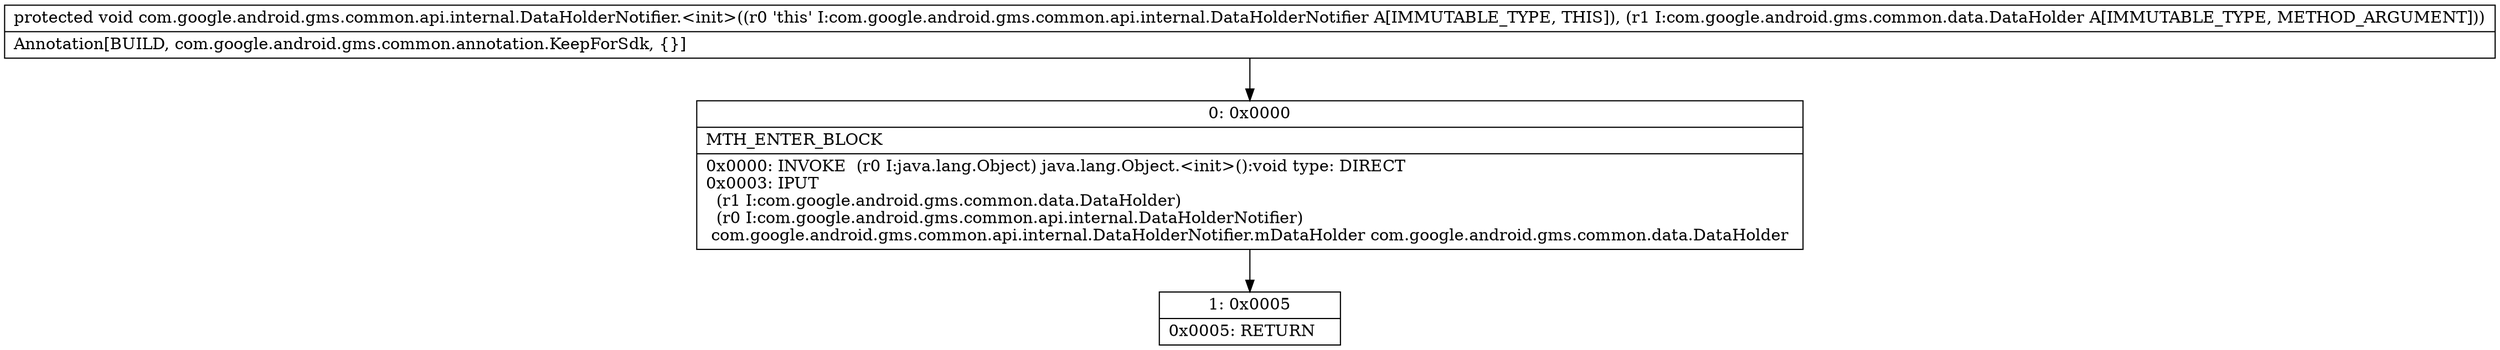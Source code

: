 digraph "CFG forcom.google.android.gms.common.api.internal.DataHolderNotifier.\<init\>(Lcom\/google\/android\/gms\/common\/data\/DataHolder;)V" {
Node_0 [shape=record,label="{0\:\ 0x0000|MTH_ENTER_BLOCK\l|0x0000: INVOKE  (r0 I:java.lang.Object) java.lang.Object.\<init\>():void type: DIRECT \l0x0003: IPUT  \l  (r1 I:com.google.android.gms.common.data.DataHolder)\l  (r0 I:com.google.android.gms.common.api.internal.DataHolderNotifier)\l com.google.android.gms.common.api.internal.DataHolderNotifier.mDataHolder com.google.android.gms.common.data.DataHolder \l}"];
Node_1 [shape=record,label="{1\:\ 0x0005|0x0005: RETURN   \l}"];
MethodNode[shape=record,label="{protected void com.google.android.gms.common.api.internal.DataHolderNotifier.\<init\>((r0 'this' I:com.google.android.gms.common.api.internal.DataHolderNotifier A[IMMUTABLE_TYPE, THIS]), (r1 I:com.google.android.gms.common.data.DataHolder A[IMMUTABLE_TYPE, METHOD_ARGUMENT]))  | Annotation[BUILD, com.google.android.gms.common.annotation.KeepForSdk, \{\}]\l}"];
MethodNode -> Node_0;
Node_0 -> Node_1;
}

